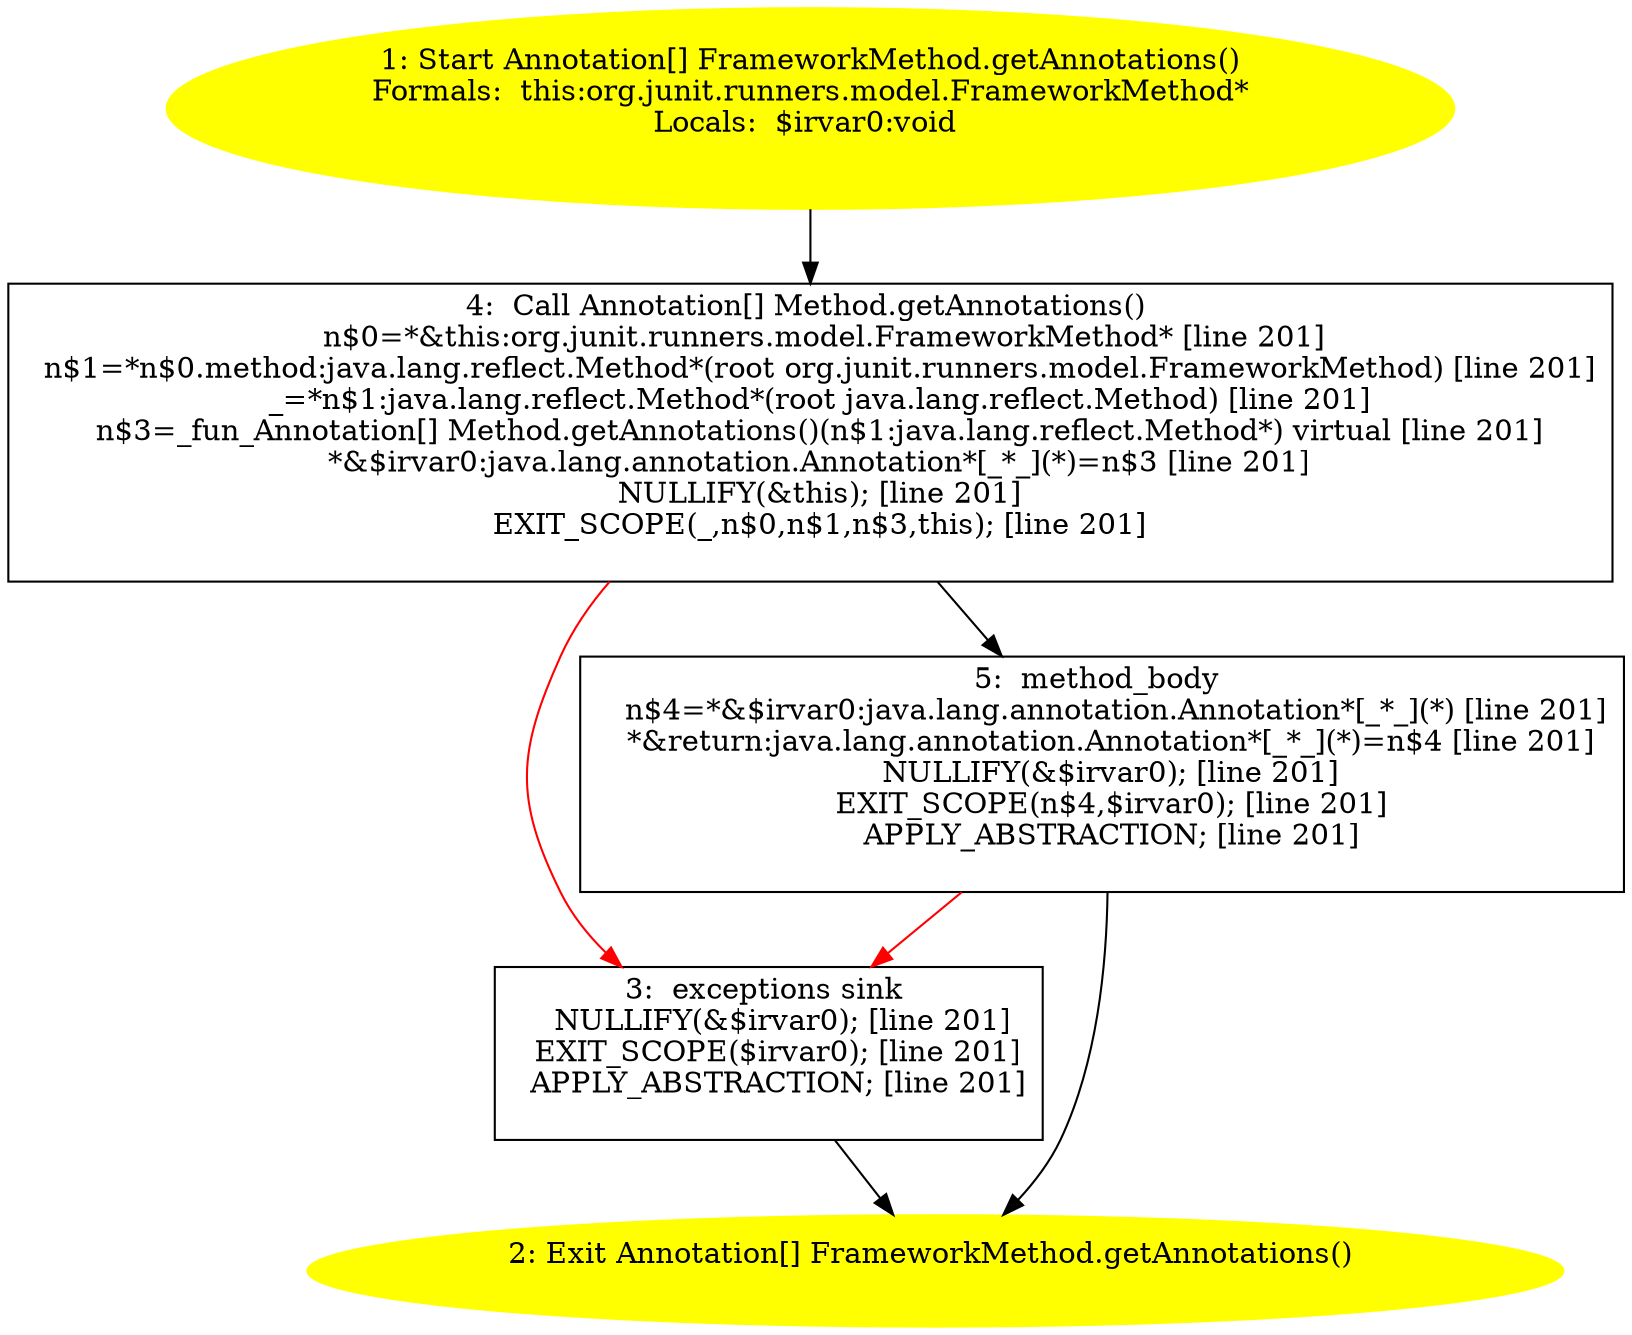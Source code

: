 /* @generated */
digraph cfg {
"org.junit.runners.model.FrameworkMethod.getAnnotations():java.lang.annotation.Annotation[].b6fc911ee3c23430de18af01fe5e9d06_1" [label="1: Start Annotation[] FrameworkMethod.getAnnotations()\nFormals:  this:org.junit.runners.model.FrameworkMethod*\nLocals:  $irvar0:void \n  " color=yellow style=filled]
	

	 "org.junit.runners.model.FrameworkMethod.getAnnotations():java.lang.annotation.Annotation[].b6fc911ee3c23430de18af01fe5e9d06_1" -> "org.junit.runners.model.FrameworkMethod.getAnnotations():java.lang.annotation.Annotation[].b6fc911ee3c23430de18af01fe5e9d06_4" ;
"org.junit.runners.model.FrameworkMethod.getAnnotations():java.lang.annotation.Annotation[].b6fc911ee3c23430de18af01fe5e9d06_2" [label="2: Exit Annotation[] FrameworkMethod.getAnnotations() \n  " color=yellow style=filled]
	

"org.junit.runners.model.FrameworkMethod.getAnnotations():java.lang.annotation.Annotation[].b6fc911ee3c23430de18af01fe5e9d06_3" [label="3:  exceptions sink \n   NULLIFY(&$irvar0); [line 201]\n  EXIT_SCOPE($irvar0); [line 201]\n  APPLY_ABSTRACTION; [line 201]\n " shape="box"]
	

	 "org.junit.runners.model.FrameworkMethod.getAnnotations():java.lang.annotation.Annotation[].b6fc911ee3c23430de18af01fe5e9d06_3" -> "org.junit.runners.model.FrameworkMethod.getAnnotations():java.lang.annotation.Annotation[].b6fc911ee3c23430de18af01fe5e9d06_2" ;
"org.junit.runners.model.FrameworkMethod.getAnnotations():java.lang.annotation.Annotation[].b6fc911ee3c23430de18af01fe5e9d06_4" [label="4:  Call Annotation[] Method.getAnnotations() \n   n$0=*&this:org.junit.runners.model.FrameworkMethod* [line 201]\n  n$1=*n$0.method:java.lang.reflect.Method*(root org.junit.runners.model.FrameworkMethod) [line 201]\n  _=*n$1:java.lang.reflect.Method*(root java.lang.reflect.Method) [line 201]\n  n$3=_fun_Annotation[] Method.getAnnotations()(n$1:java.lang.reflect.Method*) virtual [line 201]\n  *&$irvar0:java.lang.annotation.Annotation*[_*_](*)=n$3 [line 201]\n  NULLIFY(&this); [line 201]\n  EXIT_SCOPE(_,n$0,n$1,n$3,this); [line 201]\n " shape="box"]
	

	 "org.junit.runners.model.FrameworkMethod.getAnnotations():java.lang.annotation.Annotation[].b6fc911ee3c23430de18af01fe5e9d06_4" -> "org.junit.runners.model.FrameworkMethod.getAnnotations():java.lang.annotation.Annotation[].b6fc911ee3c23430de18af01fe5e9d06_5" ;
	 "org.junit.runners.model.FrameworkMethod.getAnnotations():java.lang.annotation.Annotation[].b6fc911ee3c23430de18af01fe5e9d06_4" -> "org.junit.runners.model.FrameworkMethod.getAnnotations():java.lang.annotation.Annotation[].b6fc911ee3c23430de18af01fe5e9d06_3" [color="red" ];
"org.junit.runners.model.FrameworkMethod.getAnnotations():java.lang.annotation.Annotation[].b6fc911ee3c23430de18af01fe5e9d06_5" [label="5:  method_body \n   n$4=*&$irvar0:java.lang.annotation.Annotation*[_*_](*) [line 201]\n  *&return:java.lang.annotation.Annotation*[_*_](*)=n$4 [line 201]\n  NULLIFY(&$irvar0); [line 201]\n  EXIT_SCOPE(n$4,$irvar0); [line 201]\n  APPLY_ABSTRACTION; [line 201]\n " shape="box"]
	

	 "org.junit.runners.model.FrameworkMethod.getAnnotations():java.lang.annotation.Annotation[].b6fc911ee3c23430de18af01fe5e9d06_5" -> "org.junit.runners.model.FrameworkMethod.getAnnotations():java.lang.annotation.Annotation[].b6fc911ee3c23430de18af01fe5e9d06_2" ;
	 "org.junit.runners.model.FrameworkMethod.getAnnotations():java.lang.annotation.Annotation[].b6fc911ee3c23430de18af01fe5e9d06_5" -> "org.junit.runners.model.FrameworkMethod.getAnnotations():java.lang.annotation.Annotation[].b6fc911ee3c23430de18af01fe5e9d06_3" [color="red" ];
}
